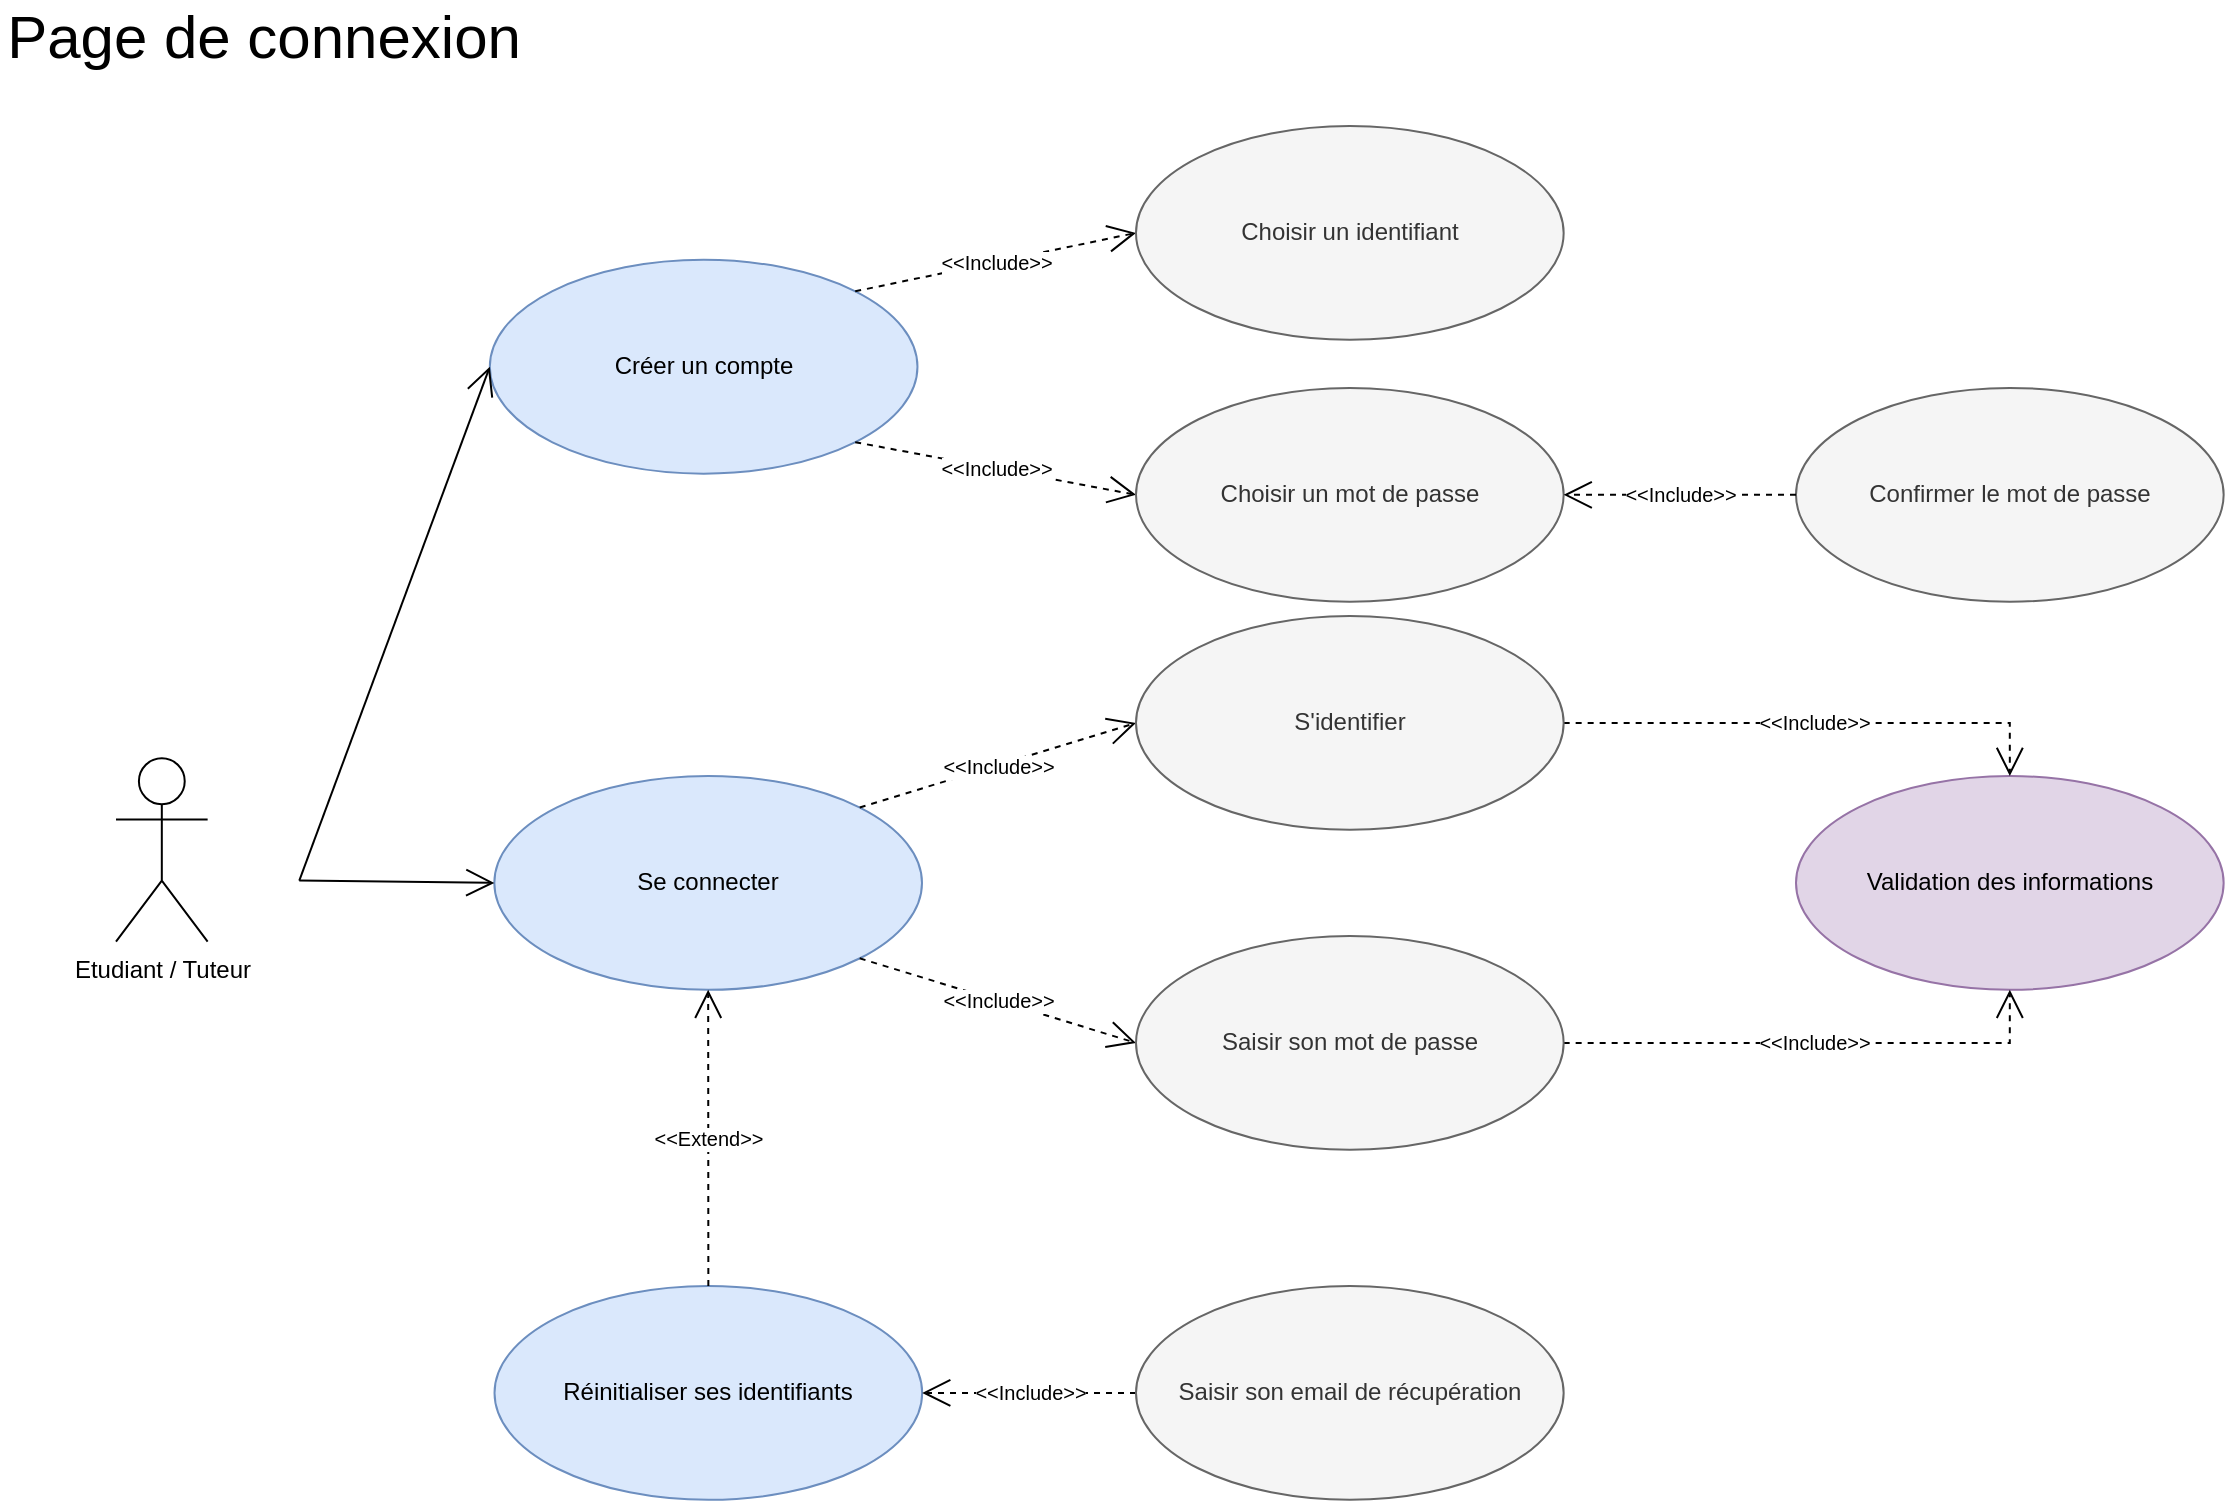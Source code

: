 <mxfile version="19.0.3" type="device" pages="5"><diagram name="1-Page de connexion v2" id="-CbYfgBc4_P_LfWEqB1G"><mxGraphModel dx="712" dy="741" grid="1" gridSize="10" guides="1" tooltips="1" connect="1" arrows="1" fold="1" page="1" pageScale="1" pageWidth="1169" pageHeight="827" math="0" shadow="0"><root><mxCell id="fc23VJk1v4SAWEPBb1pV-0"/><mxCell id="fc23VJk1v4SAWEPBb1pV-1" parent="fc23VJk1v4SAWEPBb1pV-0"/><mxCell id="fc23VJk1v4SAWEPBb1pV-2" value="&lt;font style=&quot;font-size: 30px;&quot;&gt;Page de connexion&lt;/font&gt;" style="text;html=1;strokeColor=none;fillColor=none;align=center;verticalAlign=middle;whiteSpace=wrap;rounded=0;" parent="fc23VJk1v4SAWEPBb1pV-1" vertex="1"><mxGeometry y="10" width="264" height="30" as="geometry"/></mxCell><mxCell id="fc23VJk1v4SAWEPBb1pV-3" value="Etudiant / Tuteur" style="shape=umlActor;verticalLabelPosition=bottom;verticalAlign=top;html=1;container=0;" parent="fc23VJk1v4SAWEPBb1pV-1" vertex="1"><mxGeometry x="58" y="386.17" width="45.82" height="91.64" as="geometry"/></mxCell><mxCell id="fc23VJk1v4SAWEPBb1pV-4" value="Se connecter" style="ellipse;whiteSpace=wrap;html=1;container=0;fillColor=#dae8fc;strokeColor=#6c8ebf;" parent="fc23VJk1v4SAWEPBb1pV-1" vertex="1"><mxGeometry x="247.173" y="394.997" width="213.827" height="106.913" as="geometry"/></mxCell><mxCell id="fc23VJk1v4SAWEPBb1pV-5" value="Créer un compte" style="ellipse;whiteSpace=wrap;html=1;container=0;fillColor=#dae8fc;strokeColor=#6c8ebf;" parent="fc23VJk1v4SAWEPBb1pV-1" vertex="1"><mxGeometry x="244.913" y="136.91" width="213.827" height="106.913" as="geometry"/></mxCell><mxCell id="fc23VJk1v4SAWEPBb1pV-6" value="" style="endArrow=open;endFill=1;endSize=12;html=1;rounded=0;entryX=0;entryY=0.5;entryDx=0;entryDy=0;" parent="fc23VJk1v4SAWEPBb1pV-1" target="fc23VJk1v4SAWEPBb1pV-4" edge="1"><mxGeometry width="160" relative="1" as="geometry"><mxPoint x="149.64" y="447.264" as="sourcePoint"/><mxPoint x="485.653" y="340.35" as="targetPoint"/></mxGeometry></mxCell><mxCell id="fc23VJk1v4SAWEPBb1pV-7" value="" style="endArrow=open;endFill=1;endSize=12;html=1;rounded=0;entryX=0;entryY=0.5;entryDx=0;entryDy=0;" parent="fc23VJk1v4SAWEPBb1pV-1" target="fc23VJk1v4SAWEPBb1pV-5" edge="1"><mxGeometry width="160" relative="1" as="geometry"><mxPoint x="149.64" y="447.264" as="sourcePoint"/><mxPoint x="302.373" y="172.344" as="targetPoint"/></mxGeometry></mxCell><mxCell id="fc23VJk1v4SAWEPBb1pV-8" value="Réinitialiser ses identifiants" style="ellipse;whiteSpace=wrap;html=1;container=0;fillColor=#dae8fc;strokeColor=#6c8ebf;" parent="fc23VJk1v4SAWEPBb1pV-1" vertex="1"><mxGeometry x="247.263" y="649.997" width="213.827" height="106.913" as="geometry"/></mxCell><mxCell id="C2Mz17M3QZlIZWcfgKms-3" value="&lt;font color=&quot;#000000&quot;&gt;&amp;lt;&amp;lt;Include&amp;gt;&amp;gt;&lt;/font&gt;" style="endArrow=open;endSize=12;dashed=1;html=1;rounded=0;labelBackgroundColor=default;fontSize=10;fontColor=#FFFFFF;entryX=0;entryY=0.5;entryDx=0;entryDy=0;exitX=1;exitY=0;exitDx=0;exitDy=0;" parent="fc23VJk1v4SAWEPBb1pV-1" source="fc23VJk1v4SAWEPBb1pV-4" target="C2Mz17M3QZlIZWcfgKms-0" edge="1"><mxGeometry width="160" relative="1" as="geometry"><mxPoint x="388" y="500" as="sourcePoint"/><mxPoint x="548" y="500" as="targetPoint"/></mxGeometry></mxCell><mxCell id="C2Mz17M3QZlIZWcfgKms-4" value="&lt;span style=&quot;color: rgb(0, 0, 0);&quot;&gt;&amp;lt;&amp;lt;Include&amp;gt;&amp;gt;&lt;/span&gt;" style="endArrow=open;endSize=12;dashed=1;html=1;rounded=0;labelBackgroundColor=default;fontSize=10;fontColor=#FFFFFF;entryX=0;entryY=0.5;entryDx=0;entryDy=0;exitX=1;exitY=1;exitDx=0;exitDy=0;" parent="fc23VJk1v4SAWEPBb1pV-1" source="fc23VJk1v4SAWEPBb1pV-4" target="C2Mz17M3QZlIZWcfgKms-1" edge="1"><mxGeometry width="160" relative="1" as="geometry"><mxPoint x="388" y="540" as="sourcePoint"/><mxPoint x="548" y="500" as="targetPoint"/></mxGeometry></mxCell><mxCell id="C2Mz17M3QZlIZWcfgKms-5" value="Validation des informations" style="ellipse;whiteSpace=wrap;html=1;container=0;fillColor=#e1d5e7;strokeColor=#9673a6;" parent="fc23VJk1v4SAWEPBb1pV-1" vertex="1"><mxGeometry x="898.003" y="394.997" width="213.827" height="106.913" as="geometry"/></mxCell><mxCell id="C2Mz17M3QZlIZWcfgKms-6" value="&amp;lt;&amp;lt;Include&amp;gt;&amp;gt;" style="endArrow=open;endSize=12;dashed=1;html=1;rounded=0;labelBackgroundColor=default;fontSize=10;fontColor=#000000;entryX=0.5;entryY=0;entryDx=0;entryDy=0;exitX=1;exitY=0.5;exitDx=0;exitDy=0;edgeStyle=orthogonalEdgeStyle;" parent="fc23VJk1v4SAWEPBb1pV-1" source="C2Mz17M3QZlIZWcfgKms-0" target="C2Mz17M3QZlIZWcfgKms-5" edge="1"><mxGeometry width="160" relative="1" as="geometry"><mxPoint x="228" y="450" as="sourcePoint"/><mxPoint x="388" y="450" as="targetPoint"/></mxGeometry></mxCell><mxCell id="C2Mz17M3QZlIZWcfgKms-7" value="&amp;lt;&amp;lt;Include&amp;gt;&amp;gt;" style="endArrow=open;endSize=12;dashed=1;html=1;rounded=0;labelBackgroundColor=default;fontSize=10;fontColor=#000000;entryX=0.5;entryY=1;entryDx=0;entryDy=0;exitX=1;exitY=0.5;exitDx=0;exitDy=0;edgeStyle=orthogonalEdgeStyle;" parent="fc23VJk1v4SAWEPBb1pV-1" source="C2Mz17M3QZlIZWcfgKms-1" target="C2Mz17M3QZlIZWcfgKms-5" edge="1"><mxGeometry width="160" relative="1" as="geometry"><mxPoint x="791.83" y="385.453" as="sourcePoint"/><mxPoint x="944.917" y="404.997" as="targetPoint"/></mxGeometry></mxCell><mxCell id="C2Mz17M3QZlIZWcfgKms-12" value="" style="group" parent="fc23VJk1v4SAWEPBb1pV-1" vertex="1" connectable="0"><mxGeometry x="568.003" y="314.997" width="213.827" height="266.913" as="geometry"/></mxCell><mxCell id="C2Mz17M3QZlIZWcfgKms-0" value="S'identifier" style="ellipse;whiteSpace=wrap;html=1;container=0;fillColor=#f5f5f5;fontColor=#333333;strokeColor=#666666;" parent="C2Mz17M3QZlIZWcfgKms-12" vertex="1"><mxGeometry width="213.827" height="106.913" as="geometry"/></mxCell><mxCell id="C2Mz17M3QZlIZWcfgKms-1" value="Saisir son mot de passe" style="ellipse;whiteSpace=wrap;html=1;container=0;fillColor=#f5f5f5;fontColor=#333333;strokeColor=#666666;" parent="C2Mz17M3QZlIZWcfgKms-12" vertex="1"><mxGeometry y="160" width="213.827" height="106.913" as="geometry"/></mxCell><mxCell id="C2Mz17M3QZlIZWcfgKms-14" value="&lt;font color=&quot;#000000&quot;&gt;&amp;lt;&amp;lt;Include&amp;gt;&amp;gt;&lt;/font&gt;" style="endArrow=open;endSize=12;dashed=1;html=1;rounded=0;labelBackgroundColor=default;fontSize=10;fontColor=#FFFFFF;entryX=0;entryY=0.5;entryDx=0;entryDy=0;exitX=1;exitY=0;exitDx=0;exitDy=0;" parent="fc23VJk1v4SAWEPBb1pV-1" source="fc23VJk1v4SAWEPBb1pV-5" target="C2Mz17M3QZlIZWcfgKms-9" edge="1"><mxGeometry width="160" relative="1" as="geometry"><mxPoint x="439.686" y="179.114" as="sourcePoint"/><mxPoint x="578.003" y="136.913" as="targetPoint"/></mxGeometry></mxCell><mxCell id="C2Mz17M3QZlIZWcfgKms-15" value="&lt;font color=&quot;#000000&quot;&gt;&amp;lt;&amp;lt;Include&amp;gt;&amp;gt;&lt;/font&gt;" style="endArrow=open;endSize=12;dashed=1;html=1;rounded=0;labelBackgroundColor=default;fontSize=10;fontColor=#FFFFFF;entryX=0;entryY=0.5;entryDx=0;entryDy=0;exitX=1;exitY=1;exitDx=0;exitDy=0;" parent="fc23VJk1v4SAWEPBb1pV-1" source="fc23VJk1v4SAWEPBb1pV-5" target="C2Mz17M3QZlIZWcfgKms-10" edge="1"><mxGeometry width="160" relative="1" as="geometry"><mxPoint x="437.426" y="162.567" as="sourcePoint"/><mxPoint x="588.003" y="123.453" as="targetPoint"/></mxGeometry></mxCell><mxCell id="C2Mz17M3QZlIZWcfgKms-9" value="Choisir un identifiant" style="ellipse;whiteSpace=wrap;html=1;container=0;fillColor=#f5f5f5;fontColor=#333333;strokeColor=#666666;" parent="fc23VJk1v4SAWEPBb1pV-1" vertex="1"><mxGeometry x="568.003" y="69.997" width="213.827" height="106.913" as="geometry"/></mxCell><mxCell id="C2Mz17M3QZlIZWcfgKms-10" value="Choisir un mot de passe" style="ellipse;whiteSpace=wrap;html=1;container=0;fillColor=#f5f5f5;fontColor=#333333;strokeColor=#666666;" parent="fc23VJk1v4SAWEPBb1pV-1" vertex="1"><mxGeometry x="568.003" y="200.957" width="213.827" height="106.913" as="geometry"/></mxCell><mxCell id="C2Mz17M3QZlIZWcfgKms-17" value="Confirmer le mot de passe" style="ellipse;whiteSpace=wrap;html=1;container=0;fillColor=#f5f5f5;fontColor=#333333;strokeColor=#666666;" parent="fc23VJk1v4SAWEPBb1pV-1" vertex="1"><mxGeometry x="898.003" y="200.957" width="213.827" height="106.913" as="geometry"/></mxCell><mxCell id="C2Mz17M3QZlIZWcfgKms-18" value="&lt;font color=&quot;#000000&quot;&gt;&amp;lt;&amp;lt;Include&amp;gt;&amp;gt;&lt;/font&gt;" style="endArrow=open;endSize=12;dashed=1;html=1;rounded=0;labelBackgroundColor=default;fontSize=10;fontColor=#FFFFFF;entryX=1;entryY=0.5;entryDx=0;entryDy=0;exitX=0;exitY=0.5;exitDx=0;exitDy=0;" parent="fc23VJk1v4SAWEPBb1pV-1" source="C2Mz17M3QZlIZWcfgKms-17" target="C2Mz17M3QZlIZWcfgKms-10" edge="1"><mxGeometry width="160" relative="1" as="geometry"><mxPoint x="439.686" y="420.654" as="sourcePoint"/><mxPoint x="578.003" y="378.453" as="targetPoint"/></mxGeometry></mxCell><mxCell id="C2Mz17M3QZlIZWcfgKms-22" value="&lt;span style=&quot;color: rgb(0, 0, 0);&quot;&gt;&amp;lt;&amp;lt;Include&amp;gt;&amp;gt;&lt;/span&gt;" style="endArrow=open;endSize=12;dashed=1;html=1;rounded=0;labelBackgroundColor=default;fontSize=10;fontColor=#FFFFFF;exitX=0;exitY=0.5;exitDx=0;exitDy=0;entryX=1;entryY=0.5;entryDx=0;entryDy=0;" parent="fc23VJk1v4SAWEPBb1pV-1" source="fc23VJk1v4SAWEPBb1pV-11" target="fc23VJk1v4SAWEPBb1pV-8" edge="1"><mxGeometry width="160" relative="1" as="geometry"><mxPoint x="440.236" y="495.976" as="sourcePoint"/><mxPoint x="458" y="610" as="targetPoint"/></mxGeometry></mxCell><mxCell id="fc23VJk1v4SAWEPBb1pV-11" value="Saisir son email de récupération" style="ellipse;whiteSpace=wrap;html=1;container=0;fillColor=#f5f5f5;fontColor=#333333;strokeColor=#666666;" parent="fc23VJk1v4SAWEPBb1pV-1" vertex="1"><mxGeometry x="568.003" y="649.997" width="213.827" height="106.913" as="geometry"/></mxCell><mxCell id="kf6orbxt-inKYZ_VZaXY-0" value="&lt;span style=&quot;color: rgb(0, 0, 0);&quot;&gt;&amp;lt;&amp;lt;Extend&amp;gt;&amp;gt;&lt;/span&gt;" style="endArrow=open;endSize=12;dashed=1;html=1;rounded=0;labelBackgroundColor=default;fontSize=10;fontColor=#FFFFFF;entryX=0.5;entryY=1;entryDx=0;entryDy=0;exitX=0.5;exitY=0;exitDx=0;exitDy=0;" parent="fc23VJk1v4SAWEPBb1pV-1" source="fc23VJk1v4SAWEPBb1pV-8" target="fc23VJk1v4SAWEPBb1pV-4" edge="1"><mxGeometry width="160" relative="1" as="geometry"><mxPoint x="578.003" y="538.453" as="sourcePoint"/><mxPoint x="440.236" y="495.976" as="targetPoint"/></mxGeometry></mxCell></root></mxGraphModel></diagram><diagram name="2-Tableau de bord" id="43k2Q5723jdHaD_xfiML"><mxGraphModel dx="712" dy="741" grid="1" gridSize="10" guides="1" tooltips="1" connect="1" arrows="1" fold="1" page="1" pageScale="1" pageWidth="1169" pageHeight="827" math="0" shadow="0"><root><mxCell id="WEdqNhctK55WPo48r_3t-0"/><mxCell id="WEdqNhctK55WPo48r_3t-1" parent="WEdqNhctK55WPo48r_3t-0"/><mxCell id="WEdqNhctK55WPo48r_3t-2" value="&lt;font style=&quot;font-size: 30px;&quot;&gt;Tableau de bord&lt;/font&gt;" style="text;html=1;strokeColor=none;fillColor=none;align=center;verticalAlign=middle;whiteSpace=wrap;rounded=0;" parent="WEdqNhctK55WPo48r_3t-1" vertex="1"><mxGeometry y="10" width="220" height="30" as="geometry"/></mxCell><mxCell id="WEdqNhctK55WPo48r_3t-3" value="Etudiant / Tuteur" style="shape=umlActor;verticalLabelPosition=bottom;verticalAlign=top;html=1;container=0;" parent="WEdqNhctK55WPo48r_3t-1" vertex="1"><mxGeometry x="50" y="356.17" width="45.82" height="91.64" as="geometry"/></mxCell><mxCell id="WEdqNhctK55WPo48r_3t-4" value="Visualiser les prochains&lt;br&gt;événements du calendrier" style="ellipse;whiteSpace=wrap;html=1;container=0;fillColor=#dae8fc;strokeColor=#6c8ebf;" parent="WEdqNhctK55WPo48r_3t-1" vertex="1"><mxGeometry x="239.173" y="289.997" width="213.827" height="106.913" as="geometry"/></mxCell><mxCell id="WEdqNhctK55WPo48r_3t-5" value="Etre notifié.e du nombre de messages non lus" style="ellipse;whiteSpace=wrap;html=1;container=0;fillColor=#dae8fc;strokeColor=#6c8ebf;" parent="WEdqNhctK55WPo48r_3t-1" vertex="1"><mxGeometry x="239.173" y="130" width="213.827" height="106.913" as="geometry"/></mxCell><mxCell id="WEdqNhctK55WPo48r_3t-6" value="" style="endArrow=open;endFill=1;endSize=12;html=1;rounded=0;entryX=0;entryY=0.5;entryDx=0;entryDy=0;" parent="WEdqNhctK55WPo48r_3t-1" target="WEdqNhctK55WPo48r_3t-4" edge="1"><mxGeometry width="160" relative="1" as="geometry"><mxPoint x="140" y="420" as="sourcePoint"/><mxPoint x="477.653" y="310.35" as="targetPoint"/><Array as="points"><mxPoint x="190" y="343"/></Array></mxGeometry></mxCell><mxCell id="WEdqNhctK55WPo48r_3t-7" value="" style="endArrow=open;endFill=1;endSize=12;html=1;rounded=0;entryX=0;entryY=0.5;entryDx=0;entryDy=0;" parent="WEdqNhctK55WPo48r_3t-1" target="WEdqNhctK55WPo48r_3t-5" edge="1"><mxGeometry width="160" relative="1" as="geometry"><mxPoint x="140" y="420" as="sourcePoint"/><mxPoint x="294.373" y="142.344" as="targetPoint"/><Array as="points"><mxPoint x="160" y="240"/></Array></mxGeometry></mxCell><mxCell id="WEdqNhctK55WPo48r_3t-8" value="&lt;span style=&quot;&quot;&gt;Visualiser un récapitulatif des tâches&amp;nbsp;&lt;/span&gt;" style="ellipse;whiteSpace=wrap;html=1;container=0;fillColor=#dae8fc;strokeColor=#6c8ebf;" parent="WEdqNhctK55WPo48r_3t-1" vertex="1"><mxGeometry x="239.173" y="440.177" width="213.827" height="106.913" as="geometry"/></mxCell><mxCell id="WEdqNhctK55WPo48r_3t-9" value="" style="endArrow=open;endFill=1;endSize=12;html=1;rounded=0;entryX=0;entryY=0.5;entryDx=0;entryDy=0;" parent="WEdqNhctK55WPo48r_3t-1" target="WEdqNhctK55WPo48r_3t-8" edge="1"><mxGeometry width="160" relative="1" as="geometry"><mxPoint x="140" y="420" as="sourcePoint"/><mxPoint x="248.553" y="432.537" as="targetPoint"/><Array as="points"><mxPoint x="180" y="494"/></Array></mxGeometry></mxCell><mxCell id="WEdqNhctK55WPo48r_3t-11" value="Accéder&amp;nbsp;à la page&lt;br&gt;de chat" style="ellipse;whiteSpace=wrap;html=1;container=0;fillColor=#f5f5f5;fontColor=#333333;strokeColor=#666666;" parent="WEdqNhctK55WPo48r_3t-1" vertex="1"><mxGeometry x="559.913" y="129.997" width="213.827" height="106.913" as="geometry"/></mxCell><mxCell id="i5yMtq7OtDWAcVK_EreA-0" value="Se déconnecter" style="ellipse;whiteSpace=wrap;html=1;container=0;fillColor=#dae8fc;strokeColor=#6c8ebf;" parent="WEdqNhctK55WPo48r_3t-1" vertex="1"><mxGeometry x="239.173" y="589.997" width="213.827" height="106.913" as="geometry"/></mxCell><mxCell id="i5yMtq7OtDWAcVK_EreA-1" value="" style="endArrow=open;endFill=1;endSize=12;html=1;rounded=0;entryX=0;entryY=0.5;entryDx=0;entryDy=0;" parent="WEdqNhctK55WPo48r_3t-1" target="i5yMtq7OtDWAcVK_EreA-0" edge="1"><mxGeometry width="160" relative="1" as="geometry"><mxPoint x="140" y="420" as="sourcePoint"/><mxPoint x="487.653" y="610.35" as="targetPoint"/><Array as="points"><mxPoint x="160" y="600"/></Array></mxGeometry></mxCell><mxCell id="i5yMtq7OtDWAcVK_EreA-3" value="Accéder&amp;nbsp;à la page&lt;br&gt;du calendrier&lt;span&gt;&lt;br&gt;&lt;/span&gt;" style="ellipse;whiteSpace=wrap;html=1;container=0;fillColor=#f5f5f5;fontColor=#333333;strokeColor=#666666;" parent="WEdqNhctK55WPo48r_3t-1" vertex="1"><mxGeometry x="559.913" y="289.997" width="213.827" height="106.913" as="geometry"/></mxCell><mxCell id="i5yMtq7OtDWAcVK_EreA-5" value="Accéder&amp;nbsp;à la page&lt;br&gt;de gestion des tâches" style="ellipse;whiteSpace=wrap;html=1;container=0;fillColor=#f5f5f5;fontColor=#333333;strokeColor=#666666;" parent="WEdqNhctK55WPo48r_3t-1" vertex="1"><mxGeometry x="559.913" y="440.177" width="213.827" height="106.913" as="geometry"/></mxCell><mxCell id="i5yMtq7OtDWAcVK_EreA-6" value="" style="endArrow=open;endSize=12;dashed=1;html=1;rounded=0;entryX=0;entryY=0.5;entryDx=0;entryDy=0;exitX=1;exitY=0.5;exitDx=0;exitDy=0;" parent="WEdqNhctK55WPo48r_3t-1" source="i5yMtq7OtDWAcVK_EreA-0" target="i5yMtq7OtDWAcVK_EreA-7" edge="1"><mxGeometry width="160" relative="1" as="geometry"><mxPoint x="510" y="600" as="sourcePoint"/><mxPoint x="569.913" y="1060.543" as="targetPoint"/></mxGeometry></mxCell><mxCell id="i5yMtq7OtDWAcVK_EreA-7" value="&lt;span&gt;Accéder&lt;/span&gt;&amp;nbsp;à la page&lt;br&gt;de connexion" style="ellipse;whiteSpace=wrap;html=1;container=0;fillColor=#f5f5f5;fontColor=#333333;strokeColor=#666666;" parent="WEdqNhctK55WPo48r_3t-1" vertex="1"><mxGeometry x="559.913" y="589.997" width="213.827" height="106.913" as="geometry"/></mxCell><mxCell id="bouJ2Vh0Dj8BWQHXllEd-0" value="&lt;font color=&quot;#000000&quot;&gt;&amp;lt;&amp;lt;Extend&amp;gt;&amp;gt;&lt;/font&gt;" style="endArrow=open;endSize=12;dashed=1;html=1;rounded=0;labelBackgroundColor=default;fontSize=10;fontColor=#FFFFFF;entryX=0;entryY=0.5;entryDx=0;entryDy=0;exitX=1;exitY=0.5;exitDx=0;exitDy=0;" parent="WEdqNhctK55WPo48r_3t-1" source="WEdqNhctK55WPo48r_3t-5" target="WEdqNhctK55WPo48r_3t-11" edge="1"><mxGeometry width="160" relative="1" as="geometry"><mxPoint x="440.0" y="80.003" as="sourcePoint"/><mxPoint x="547.003" y="80.004" as="targetPoint"/></mxGeometry></mxCell><mxCell id="bouJ2Vh0Dj8BWQHXllEd-1" value="&lt;font color=&quot;#000000&quot;&gt;&amp;lt;&amp;lt;Extend&amp;gt;&amp;gt;&lt;/font&gt;" style="endArrow=open;endSize=12;dashed=1;html=1;rounded=0;labelBackgroundColor=default;fontSize=10;fontColor=#FFFFFF;entryX=0;entryY=0.5;entryDx=0;entryDy=0;exitX=1;exitY=0.5;exitDx=0;exitDy=0;" parent="WEdqNhctK55WPo48r_3t-1" source="WEdqNhctK55WPo48r_3t-4" target="i5yMtq7OtDWAcVK_EreA-3" edge="1"><mxGeometry width="160" relative="1" as="geometry"><mxPoint x="453.0" y="270.007" as="sourcePoint"/><mxPoint x="559.913" y="270.003" as="targetPoint"/></mxGeometry></mxCell><mxCell id="bouJ2Vh0Dj8BWQHXllEd-2" value="&lt;font color=&quot;#000000&quot;&gt;&amp;lt;&amp;lt;Extend&amp;gt;&amp;gt;&lt;/font&gt;" style="endArrow=open;endSize=12;dashed=1;html=1;rounded=0;labelBackgroundColor=default;fontSize=10;fontColor=#FFFFFF;entryX=0;entryY=0.5;entryDx=0;entryDy=0;exitX=1;exitY=0.5;exitDx=0;exitDy=0;" parent="WEdqNhctK55WPo48r_3t-1" source="WEdqNhctK55WPo48r_3t-8" target="i5yMtq7OtDWAcVK_EreA-5" edge="1"><mxGeometry width="160" relative="1" as="geometry"><mxPoint x="473.0" y="203.457" as="sourcePoint"/><mxPoint x="579.913" y="203.453" as="targetPoint"/></mxGeometry></mxCell></root></mxGraphModel></diagram><diagram name="3-Chat v2" id="px5Jdgo1GCL2FQ-p2NHD"><mxGraphModel dx="712" dy="741" grid="1" gridSize="10" guides="1" tooltips="1" connect="1" arrows="1" fold="1" page="1" pageScale="1" pageWidth="1169" pageHeight="827" math="0" shadow="0"><root><mxCell id="eoWVAz1AGj0hAaMMmERG-0"/><mxCell id="eoWVAz1AGj0hAaMMmERG-1" parent="eoWVAz1AGj0hAaMMmERG-0"/><mxCell id="eoWVAz1AGj0hAaMMmERG-2" value="&lt;font style=&quot;font-size: 30px;&quot;&gt;Interface de chat&lt;/font&gt;" style="text;html=1;strokeColor=none;fillColor=none;align=center;verticalAlign=middle;whiteSpace=wrap;rounded=0;" parent="eoWVAz1AGj0hAaMMmERG-1" vertex="1"><mxGeometry y="10" width="230" height="30" as="geometry"/></mxCell><mxCell id="eoWVAz1AGj0hAaMMmERG-3" value="Etudiant / Tuteur" style="shape=umlActor;verticalLabelPosition=bottom;verticalAlign=top;html=1;container=0;" parent="eoWVAz1AGj0hAaMMmERG-1" vertex="1"><mxGeometry x="33" y="536.17" width="45.82" height="91.64" as="geometry"/></mxCell><mxCell id="eoWVAz1AGj0hAaMMmERG-4" value="Etre notifié.e de nouveaux messages" style="ellipse;whiteSpace=wrap;html=1;container=0;fillColor=#dae8fc;strokeColor=#6c8ebf;" parent="eoWVAz1AGj0hAaMMmERG-1" vertex="1"><mxGeometry x="256.833" y="706.997" width="213.827" height="106.913" as="geometry"/></mxCell><mxCell id="eoWVAz1AGj0hAaMMmERG-14" value="" style="endArrow=open;html=1;rounded=0;fontSize=10;curved=1;entryX=0;entryY=0.5;entryDx=0;entryDy=0;fontColor=#000000;endFill=1;endSize=12;" parent="eoWVAz1AGj0hAaMMmERG-1" target="eoWVAz1AGj0hAaMMmERG-20" edge="1"><mxGeometry width="50" height="50" relative="1" as="geometry"><mxPoint x="123" y="580" as="sourcePoint"/><mxPoint x="263" y="370" as="targetPoint"/></mxGeometry></mxCell><mxCell id="eoWVAz1AGj0hAaMMmERG-16" value="Affiche les nouveaux messages&lt;br&gt;dans le tableau de bord" style="ellipse;whiteSpace=wrap;html=1;container=0;fillColor=#dae8fc;strokeColor=#6c8ebf;" parent="eoWVAz1AGj0hAaMMmERG-1" vertex="1"><mxGeometry x="923.003" y="527" width="213.827" height="106.913" as="geometry"/></mxCell><mxCell id="eoWVAz1AGj0hAaMMmERG-20" value="Consulter une discussion" style="ellipse;whiteSpace=wrap;html=1;container=0;fillColor=#f5f5f5;fontColor=#333333;strokeColor=#666666;" parent="eoWVAz1AGj0hAaMMmERG-1" vertex="1"><mxGeometry x="256.833" y="527" width="213.827" height="106.913" as="geometry"/></mxCell><mxCell id="eoWVAz1AGj0hAaMMmERG-22" value="Envoyer un message" style="ellipse;whiteSpace=wrap;html=1;container=0;fillColor=#f5f5f5;fontColor=#333333;strokeColor=#666666;" parent="eoWVAz1AGj0hAaMMmERG-1" vertex="1"><mxGeometry x="613.003" y="527" width="213.827" height="106.913" as="geometry"/></mxCell><mxCell id="jQoQ6-jXnBivrmsxqfHI-0" value="&lt;font color=&quot;#000000&quot;&gt;&amp;lt;&amp;lt;Extend&amp;gt;&amp;gt;&lt;/font&gt;" style="endArrow=open;endSize=12;dashed=1;html=1;rounded=0;labelBackgroundColor=default;fontSize=10;fontColor=#FFFFFF;exitX=0.5;exitY=0;exitDx=0;exitDy=0;entryX=0.5;entryY=1;entryDx=0;entryDy=0;" parent="eoWVAz1AGj0hAaMMmERG-1" source="eoWVAz1AGj0hAaMMmERG-4" target="eoWVAz1AGj0hAaMMmERG-20" edge="1"><mxGeometry width="160" relative="1" as="geometry"><mxPoint x="413" y="690" as="sourcePoint"/><mxPoint x="413" y="660" as="targetPoint"/></mxGeometry></mxCell><mxCell id="jQoQ6-jXnBivrmsxqfHI-2" value="&lt;font color=&quot;#000000&quot;&gt;&amp;lt;&amp;lt;Include&amp;gt;&amp;gt;&lt;/font&gt;" style="endArrow=open;endSize=12;dashed=1;html=1;rounded=0;labelBackgroundColor=default;fontSize=10;fontColor=#FFFFFF;entryX=0.5;entryY=1;entryDx=0;entryDy=0;exitX=1;exitY=0.5;exitDx=0;exitDy=0;edgeStyle=orthogonalEdgeStyle;" parent="eoWVAz1AGj0hAaMMmERG-1" source="eoWVAz1AGj0hAaMMmERG-4" target="eoWVAz1AGj0hAaMMmERG-16" edge="1"><mxGeometry width="160" relative="1" as="geometry"><mxPoint x="422.976" y="397.889" as="sourcePoint"/><mxPoint x="563.003" y="424.413" as="targetPoint"/></mxGeometry></mxCell><mxCell id="jQoQ6-jXnBivrmsxqfHI-6" value="&lt;font color=&quot;#000000&quot;&gt;&amp;lt;&amp;lt;Extend&amp;gt;&amp;gt;&lt;/font&gt;" style="endArrow=open;endSize=12;dashed=1;html=1;rounded=0;labelBackgroundColor=default;fontSize=10;fontColor=#FFFFFF;entryX=0;entryY=0.5;entryDx=0;entryDy=0;exitX=1;exitY=0.5;exitDx=0;exitDy=0;" parent="eoWVAz1AGj0hAaMMmERG-1" source="eoWVAz1AGj0hAaMMmERG-20" target="eoWVAz1AGj0hAaMMmERG-22" edge="1"><mxGeometry width="160" relative="1" as="geometry"><mxPoint x="403.747" y="493.913" as="sourcePoint"/><mxPoint x="403.747" y="567" as="targetPoint"/></mxGeometry></mxCell><mxCell id="jQoQ6-jXnBivrmsxqfHI-7" value="&lt;font color=&quot;#000000&quot;&gt;&amp;lt;&amp;lt;Include&amp;gt;&amp;gt;&lt;/font&gt;" style="endArrow=open;endSize=12;dashed=1;html=1;rounded=0;labelBackgroundColor=default;fontSize=10;fontColor=#FFFFFF;entryX=0;entryY=0.5;entryDx=0;entryDy=0;exitX=1;exitY=0.5;exitDx=0;exitDy=0;" parent="eoWVAz1AGj0hAaMMmERG-1" source="eoWVAz1AGj0hAaMMmERG-22" target="eoWVAz1AGj0hAaMMmERG-16" edge="1"><mxGeometry width="160" relative="1" as="geometry"><mxPoint x="413.747" y="503.913" as="sourcePoint"/><mxPoint x="413.747" y="577" as="targetPoint"/></mxGeometry></mxCell><mxCell id="9rUvIlQx8MLOnsn15_H2-0" value="Tuteur" style="shape=umlActor;verticalLabelPosition=bottom;verticalAlign=top;html=1;container=0;" parent="eoWVAz1AGj0hAaMMmERG-1" vertex="1"><mxGeometry x="33" y="300.0" width="45.82" height="91.64" as="geometry"/></mxCell><mxCell id="9rUvIlQx8MLOnsn15_H2-2" value="" style="endArrow=open;html=1;rounded=0;fontSize=10;curved=1;entryX=0;entryY=0;entryDx=0;entryDy=0;fontColor=#000000;endFill=1;endSize=12;" parent="eoWVAz1AGj0hAaMMmERG-1" target="eoWVAz1AGj0hAaMMmERG-20" edge="1"><mxGeometry width="50" height="50" relative="1" as="geometry"><mxPoint x="103" y="340" as="sourcePoint"/><mxPoint x="266.833" y="410.087" as="targetPoint"/></mxGeometry></mxCell><mxCell id="O0xdV74hGqWbSpyKE8LO-0" value="" style="group" parent="eoWVAz1AGj0hAaMMmERG-1" vertex="1" connectable="0"><mxGeometry x="128.833" y="60" width="469.827" height="233.913" as="geometry"/></mxCell><mxCell id="eoWVAz1AGj0hAaMMmERG-5" value="Consulter la liste des contacts" style="ellipse;whiteSpace=wrap;html=1;container=0;fillColor=#f5f5f5;strokeColor=#666666;fontColor=#333333;" parent="O0xdV74hGqWbSpyKE8LO-0" vertex="1"><mxGeometry x="126.0" y="127" width="213.827" height="106.913" as="geometry"/></mxCell><mxCell id="eoWVAz1AGj0hAaMMmERG-10" value="Ajouter des contacts" style="ellipse;whiteSpace=wrap;html=1;container=0;fillColor=#f5f5f5;fontColor=#333333;strokeColor=#666666;" parent="O0xdV74hGqWbSpyKE8LO-0" vertex="1"><mxGeometry width="213.827" height="106.913" as="geometry"/></mxCell><mxCell id="eoWVAz1AGj0hAaMMmERG-18" value="Supprimer des contacts" style="ellipse;whiteSpace=wrap;html=1;container=0;fillColor=#f5f5f5;fontColor=#333333;strokeColor=#666666;" parent="O0xdV74hGqWbSpyKE8LO-0" vertex="1"><mxGeometry x="256" width="213.827" height="106.913" as="geometry"/></mxCell><mxCell id="jQoQ6-jXnBivrmsxqfHI-3" value="&lt;font color=&quot;#000000&quot;&gt;&amp;lt;&amp;lt;Extend&amp;gt;&amp;gt;&lt;/font&gt;" style="endArrow=open;endSize=12;dashed=1;html=1;rounded=0;labelBackgroundColor=default;fontSize=10;fontColor=#FFFFFF;entryX=0;entryY=0;entryDx=0;entryDy=0;exitX=0.5;exitY=1;exitDx=0;exitDy=0;" parent="O0xdV74hGqWbSpyKE8LO-0" source="eoWVAz1AGj0hAaMMmERG-10" target="eoWVAz1AGj0hAaMMmERG-5" edge="1"><mxGeometry width="160" relative="1" as="geometry"><mxPoint x="-24.007" y="90.003" as="sourcePoint"/><mxPoint x="-24.007" y="163.09" as="targetPoint"/></mxGeometry></mxCell><mxCell id="jQoQ6-jXnBivrmsxqfHI-4" value="&lt;font color=&quot;#000000&quot;&gt;&amp;lt;&amp;lt;Extend&amp;gt;&amp;gt;&lt;/font&gt;" style="endArrow=open;endSize=12;dashed=1;html=1;rounded=0;labelBackgroundColor=default;fontSize=10;fontColor=#FFFFFF;entryX=1;entryY=0;entryDx=0;entryDy=0;exitX=0.5;exitY=1;exitDx=0;exitDy=0;" parent="O0xdV74hGqWbSpyKE8LO-0" source="eoWVAz1AGj0hAaMMmERG-18" target="eoWVAz1AGj0hAaMMmERG-5" edge="1"><mxGeometry width="160" relative="1" as="geometry"><mxPoint x="-283.257" y="253.913" as="sourcePoint"/><mxPoint x="-283.257" y="327" as="targetPoint"/></mxGeometry></mxCell><mxCell id="O0xdV74hGqWbSpyKE8LO-1" value="" style="endArrow=open;endFill=1;endSize=12;html=1;rounded=0;labelBackgroundColor=default;fontSize=10;fontColor=#000000;entryX=0;entryY=1;entryDx=0;entryDy=0;" parent="eoWVAz1AGj0hAaMMmERG-1" target="eoWVAz1AGj0hAaMMmERG-5" edge="1"><mxGeometry width="50" height="50" relative="1" as="geometry"><mxPoint x="123" y="580" as="sourcePoint"/><mxPoint x="268.148" y="612.657" as="targetPoint"/></mxGeometry></mxCell><mxCell id="O0xdV74hGqWbSpyKE8LO-2" value="" style="endArrow=open;endFill=1;endSize=12;html=1;rounded=0;labelBackgroundColor=default;fontSize=10;fontColor=#000000;entryX=0;entryY=0.5;entryDx=0;entryDy=0;" parent="eoWVAz1AGj0hAaMMmERG-1" target="eoWVAz1AGj0hAaMMmERG-5" edge="1"><mxGeometry width="50" height="50" relative="1" as="geometry"><mxPoint x="103" y="340" as="sourcePoint"/><mxPoint x="226.148" y="269.996" as="targetPoint"/></mxGeometry></mxCell></root></mxGraphModel></diagram><diagram name="4-Calendrier v2" id="VZNAmMvR7-JrhKnXBokP"><mxGraphModel dx="712" dy="741" grid="1" gridSize="10" guides="1" tooltips="1" connect="1" arrows="1" fold="1" page="1" pageScale="1" pageWidth="1169" pageHeight="827" math="0" shadow="0"><root><mxCell id="AA8jnCEC2qJ0PjLYpTBq-0"/><mxCell id="AA8jnCEC2qJ0PjLYpTBq-1" parent="AA8jnCEC2qJ0PjLYpTBq-0"/><mxCell id="AA8jnCEC2qJ0PjLYpTBq-2" value="&lt;font style=&quot;font-size: 30px;&quot;&gt;Calendrier&lt;/font&gt;" style="text;html=1;strokeColor=none;fillColor=none;align=center;verticalAlign=middle;whiteSpace=wrap;rounded=0;" parent="AA8jnCEC2qJ0PjLYpTBq-1" vertex="1"><mxGeometry y="10" width="140" height="30" as="geometry"/></mxCell><mxCell id="AA8jnCEC2qJ0PjLYpTBq-4" value="Consulter le calendrier" style="ellipse;whiteSpace=wrap;html=1;container=0;fillColor=#f5f5f5;strokeColor=#666666;fontColor=#333333;" parent="AA8jnCEC2qJ0PjLYpTBq-1" vertex="1"><mxGeometry x="573.913" y="224.997" width="213.827" height="106.913" as="geometry"/></mxCell><mxCell id="AA8jnCEC2qJ0PjLYpTBq-5" value="Consulter un&amp;nbsp;événement" style="ellipse;whiteSpace=wrap;html=1;container=0;fillColor=#f5f5f5;strokeColor=#666666;fontColor=#333333;" parent="AA8jnCEC2qJ0PjLYpTBq-1" vertex="1"><mxGeometry x="573.913" y="432" width="213.827" height="106.913" as="geometry"/></mxCell><mxCell id="AA8jnCEC2qJ0PjLYpTBq-10" value="Modifier l'événement&amp;nbsp;" style="ellipse;whiteSpace=wrap;html=1;container=0;fillColor=#f5f5f5;fontColor=#333333;strokeColor=#666666;" parent="AA8jnCEC2qJ0PjLYpTBq-1" vertex="1"><mxGeometry x="913.913" y="362" width="213.827" height="106.913" as="geometry"/></mxCell><mxCell id="AA8jnCEC2qJ0PjLYpTBq-12" value="Supprimer l'événement" style="ellipse;whiteSpace=wrap;html=1;container=0;fillColor=#f5f5f5;fontColor=#333333;strokeColor=#666666;" parent="AA8jnCEC2qJ0PjLYpTBq-1" vertex="1"><mxGeometry x="913.913" y="500" width="213.827" height="106.913" as="geometry"/></mxCell><mxCell id="AA8jnCEC2qJ0PjLYpTBq-15" value="Créer un événement&amp;nbsp;" style="ellipse;whiteSpace=wrap;html=1;container=0;fillColor=#f5f5f5;fontColor=#333333;strokeColor=#666666;" parent="AA8jnCEC2qJ0PjLYpTBq-1" vertex="1"><mxGeometry x="913.913" y="224.997" width="213.827" height="106.913" as="geometry"/></mxCell><mxCell id="mxtQxiVyNg8_YS6SxKnl-0" value="&lt;font color=&quot;#000000&quot;&gt;&amp;lt;&amp;lt;Extend&amp;gt;&amp;gt;&lt;/font&gt;" style="endArrow=open;endSize=12;dashed=1;html=1;rounded=0;labelBackgroundColor=default;fontSize=10;fontColor=#FFFFFF;entryX=1;entryY=0.5;entryDx=0;entryDy=0;exitX=0;exitY=0.5;exitDx=0;exitDy=0;" parent="AA8jnCEC2qJ0PjLYpTBq-1" source="AA8jnCEC2qJ0PjLYpTBq-15" target="AA8jnCEC2qJ0PjLYpTBq-4" edge="1"><mxGeometry width="160" relative="1" as="geometry"><mxPoint x="883.91" y="342" as="sourcePoint"/><mxPoint x="813.91" y="292" as="targetPoint"/></mxGeometry></mxCell><mxCell id="mxtQxiVyNg8_YS6SxKnl-2" value="&lt;font color=&quot;#000000&quot;&gt;&amp;lt;&amp;lt;Extend&amp;gt;&amp;gt;&lt;/font&gt;" style="endArrow=open;endSize=12;dashed=1;html=1;rounded=0;labelBackgroundColor=default;fontSize=10;fontColor=#FFFFFF;entryX=1;entryY=1;entryDx=0;entryDy=0;exitX=0;exitY=0.5;exitDx=0;exitDy=0;strokeWidth=1;edgeStyle=orthogonalEdgeStyle;" parent="AA8jnCEC2qJ0PjLYpTBq-1" source="AA8jnCEC2qJ0PjLYpTBq-12" target="AA8jnCEC2qJ0PjLYpTBq-5" edge="1"><mxGeometry width="160" relative="1" as="geometry"><mxPoint x="617.91" y="567.797" as="sourcePoint"/><mxPoint x="756.228" y="537.596" as="targetPoint"/><Array as="points"><mxPoint x="850.91" y="554"/><mxPoint x="850.91" y="552"/><mxPoint x="756.91" y="552"/></Array></mxGeometry></mxCell><mxCell id="mxtQxiVyNg8_YS6SxKnl-3" value="&lt;font color=&quot;#000000&quot;&gt;&amp;lt;&amp;lt;Extend&amp;gt;&amp;gt;&lt;/font&gt;" style="endArrow=open;endSize=12;dashed=1;html=1;rounded=0;labelBackgroundColor=default;fontSize=10;fontColor=#FFFFFF;entryX=1;entryY=0;entryDx=0;entryDy=0;edgeStyle=orthogonalEdgeStyle;exitX=0;exitY=0.5;exitDx=0;exitDy=0;" parent="AA8jnCEC2qJ0PjLYpTBq-1" source="AA8jnCEC2qJ0PjLYpTBq-10" target="AA8jnCEC2qJ0PjLYpTBq-5" edge="1"><mxGeometry width="160" relative="1" as="geometry"><mxPoint x="476.91" y="416.457" as="sourcePoint"/><mxPoint x="615.228" y="447.657" as="targetPoint"/><Array as="points"><mxPoint x="913.91" y="417"/><mxPoint x="756.91" y="417"/></Array></mxGeometry></mxCell><mxCell id="XqB6Xh0aHX85sU0cx7Dm-0" value="Consulter le calendrier du tuteur" style="ellipse;whiteSpace=wrap;html=1;container=0;fillColor=#f5f5f5;fontColor=#333333;strokeColor=#666666;" parent="AA8jnCEC2qJ0PjLYpTBq-1" vertex="1"><mxGeometry x="233.913" y="54.997" width="213.827" height="106.913" as="geometry"/></mxCell><mxCell id="XqB6Xh0aHX85sU0cx7Dm-1" value="Consulter le calendrier de l'étudiant" style="ellipse;whiteSpace=wrap;html=1;container=0;fillColor=#f5f5f5;fontColor=#333333;strokeColor=#666666;" parent="AA8jnCEC2qJ0PjLYpTBq-1" vertex="1"><mxGeometry x="233.913" y="488" width="213.827" height="106.913" as="geometry"/></mxCell><mxCell id="KmjOisxw3SW9KKucUr2S-0" value="Tuteur" style="shape=umlActor;verticalLabelPosition=bottom;verticalAlign=top;html=1;container=0;" parent="AA8jnCEC2qJ0PjLYpTBq-1" vertex="1"><mxGeometry x="41" y="232.64" width="45.82" height="91.64" as="geometry"/></mxCell><mxCell id="AA8jnCEC2qJ0PjLYpTBq-3" value="Etudiant" style="shape=umlActor;verticalLabelPosition=bottom;verticalAlign=top;html=1;container=0;" parent="AA8jnCEC2qJ0PjLYpTBq-1" vertex="1"><mxGeometry x="41" y="592.63" width="45.82" height="91.64" as="geometry"/></mxCell><mxCell id="NEfYMW5gDs7-g7J-G3mt-0" value="" style="endArrow=block;endSize=16;endFill=0;html=1;rounded=0;labelBackgroundColor=default;fontSize=10;fontColor=#000000;" parent="AA8jnCEC2qJ0PjLYpTBq-1" edge="1"><mxGeometry width="160" relative="1" as="geometry"><mxPoint x="63.91" y="355" as="sourcePoint"/><mxPoint x="63.91" y="575" as="targetPoint"/></mxGeometry></mxCell><mxCell id="ojmZY7sXAVAN5W1G1rCv-1" value="Modérer le calendrier d'un étudiant" style="ellipse;whiteSpace=wrap;html=1;container=0;fillColor=#f5f5f5;fontColor=#333333;strokeColor=#666666;" parent="AA8jnCEC2qJ0PjLYpTBq-1" vertex="1"><mxGeometry x="233.913" y="225.0" width="213.827" height="106.913" as="geometry"/></mxCell><mxCell id="kt43skiQ6RUSqLgjcDqA-1" value="" style="endArrow=open;endFill=1;endSize=12;html=1;rounded=0;entryX=0;entryY=0.5;entryDx=0;entryDy=0;" parent="AA8jnCEC2qJ0PjLYpTBq-1" target="ojmZY7sXAVAN5W1G1rCv-1" edge="1"><mxGeometry width="160" relative="1" as="geometry"><mxPoint x="103.91" y="278" as="sourcePoint"/><mxPoint x="243.083" y="286.457" as="targetPoint"/><Array as="points"/></mxGeometry></mxCell><mxCell id="kt43skiQ6RUSqLgjcDqA-2" value="" style="endArrow=open;endFill=1;endSize=12;html=1;rounded=0;labelBackgroundColor=default;fontSize=10;fontColor=#000000;entryX=0;entryY=0.5;entryDx=0;entryDy=0;" parent="AA8jnCEC2qJ0PjLYpTBq-1" target="XqB6Xh0aHX85sU0cx7Dm-0" edge="1"><mxGeometry width="160" relative="1" as="geometry"><mxPoint x="103.91" y="278" as="sourcePoint"/><mxPoint x="203.91" y="111" as="targetPoint"/></mxGeometry></mxCell><mxCell id="kt43skiQ6RUSqLgjcDqA-3" value="" style="endArrow=open;endFill=1;endSize=12;html=1;rounded=0;labelBackgroundColor=default;fontSize=10;fontColor=#000000;entryX=0;entryY=1;entryDx=0;entryDy=0;" parent="AA8jnCEC2qJ0PjLYpTBq-1" target="XqB6Xh0aHX85sU0cx7Dm-1" edge="1"><mxGeometry width="160" relative="1" as="geometry"><mxPoint x="103.91" y="635" as="sourcePoint"/><mxPoint x="203.913" y="637.613" as="targetPoint"/></mxGeometry></mxCell><mxCell id="AA8jnCEC2qJ0PjLYpTBq-8" value="Etre notifié.e d'un&amp;nbsp;&lt;span style=&quot;color: rgb(51, 51, 51);&quot;&gt;événement&lt;/span&gt;" style="ellipse;whiteSpace=wrap;html=1;container=0;fillColor=#dae8fc;fontColor=default;strokeColor=#6c8ebf;" parent="AA8jnCEC2qJ0PjLYpTBq-1" vertex="1"><mxGeometry x="233.913" y="664.997" width="213.827" height="106.913" as="geometry"/></mxCell><mxCell id="AA8jnCEC2qJ0PjLYpTBq-16" value="Afficher les nouveaux&amp;nbsp;&lt;span style=&quot;color: rgb(51, 51, 51);&quot;&gt;événements&lt;br&gt;sur le tableau de bord&lt;br&gt;&lt;/span&gt;" style="ellipse;whiteSpace=wrap;html=1;container=0;fillColor=#dae8fc;strokeColor=#6c8ebf;" parent="AA8jnCEC2qJ0PjLYpTBq-1" vertex="1"><mxGeometry x="573.913" y="664.997" width="213.827" height="106.913" as="geometry"/></mxCell><mxCell id="b4HfR31eDvtUp4o6ngoo-0" value="&lt;font color=&quot;#000000&quot;&gt;&amp;lt;&amp;lt;Include&amp;gt;&amp;gt;&lt;/font&gt;" style="endArrow=open;endSize=12;dashed=1;html=1;rounded=0;labelBackgroundColor=default;fontSize=10;fontColor=#FFFFFF;entryX=0;entryY=0.5;entryDx=0;entryDy=0;exitX=1;exitY=0.5;exitDx=0;exitDy=0;" parent="AA8jnCEC2qJ0PjLYpTBq-1" source="AA8jnCEC2qJ0PjLYpTBq-8" target="AA8jnCEC2qJ0PjLYpTBq-16" edge="1"><mxGeometry width="160" relative="1" as="geometry"><mxPoint x="434.74" y="711.913" as="sourcePoint"/><mxPoint x="541.743" y="711.914" as="targetPoint"/></mxGeometry></mxCell><mxCell id="tTXI4aZZqodV6_HW56w_-1" value="&lt;font color=&quot;#000000&quot;&gt;&amp;lt;&amp;lt;Extend&amp;gt;&amp;gt;&lt;/font&gt;" style="endArrow=open;endSize=12;dashed=1;html=1;rounded=0;labelBackgroundColor=default;fontSize=10;fontColor=#FFFFFF;entryX=0.5;entryY=0;entryDx=0;entryDy=0;exitX=0.5;exitY=1;exitDx=0;exitDy=0;" parent="AA8jnCEC2qJ0PjLYpTBq-1" source="ojmZY7sXAVAN5W1G1rCv-1" target="XqB6Xh0aHX85sU0cx7Dm-1" edge="1"><mxGeometry width="160" relative="1" as="geometry"><mxPoint x="323.91" y="495" as="sourcePoint"/><mxPoint x="913.913" y="615.453" as="targetPoint"/></mxGeometry></mxCell><mxCell id="i1qONCFLgRpu0YcW2N-1-0" value="" style="endArrow=open;endFill=1;endSize=12;html=1;rounded=0;labelBackgroundColor=default;fontSize=10;fontColor=#000000;entryX=0;entryY=0.5;entryDx=0;entryDy=0;" parent="AA8jnCEC2qJ0PjLYpTBq-1" target="AA8jnCEC2qJ0PjLYpTBq-8" edge="1"><mxGeometry width="160" relative="1" as="geometry"><mxPoint x="103.91" y="635" as="sourcePoint"/><mxPoint x="213.913" y="549.173" as="targetPoint"/></mxGeometry></mxCell><mxCell id="i1qONCFLgRpu0YcW2N-1-1" value="" style="endArrow=open;endFill=1;endSize=12;html=1;rounded=0;labelBackgroundColor=default;fontSize=10;fontColor=#000000;entryX=0;entryY=0;entryDx=0;entryDy=0;" parent="AA8jnCEC2qJ0PjLYpTBq-1" target="XqB6Xh0aHX85sU0cx7Dm-1" edge="1"><mxGeometry width="160" relative="1" as="geometry"><mxPoint x="103.91" y="278" as="sourcePoint"/><mxPoint x="265.086" y="496.728" as="targetPoint"/></mxGeometry></mxCell><mxCell id="FYICFfLL5-s6qS9a83pC-2" value="&lt;font color=&quot;#000000&quot;&gt;&amp;lt;&amp;lt;Include&amp;gt;&amp;gt;&lt;/font&gt;" style="endArrow=open;endSize=12;dashed=1;html=1;rounded=0;labelBackgroundColor=default;fontSize=10;fontColor=#FFFFFF;exitX=0.5;exitY=0;exitDx=0;exitDy=0;entryX=0.5;entryY=1;entryDx=0;entryDy=0;" parent="AA8jnCEC2qJ0PjLYpTBq-1" source="AA8jnCEC2qJ0PjLYpTBq-5" target="AA8jnCEC2qJ0PjLYpTBq-4" edge="1"><mxGeometry width="160" relative="1" as="geometry"><mxPoint x="923.913" y="288.453" as="sourcePoint"/><mxPoint x="733.91" y="365" as="targetPoint"/></mxGeometry></mxCell><mxCell id="FYICFfLL5-s6qS9a83pC-7" value="&lt;font color=&quot;#000000&quot;&gt;&amp;lt;&amp;lt;Include&amp;gt;&amp;gt;&lt;/font&gt;" style="endArrow=open;endSize=12;dashed=1;html=1;rounded=0;labelBackgroundColor=default;fontSize=10;fontColor=#FFFFFF;entryX=1;entryY=0;entryDx=0;entryDy=0;exitX=0;exitY=1;exitDx=0;exitDy=0;" parent="AA8jnCEC2qJ0PjLYpTBq-1" source="AA8jnCEC2qJ0PjLYpTBq-4" target="XqB6Xh0aHX85sU0cx7Dm-1" edge="1"><mxGeometry width="160" relative="1" as="geometry"><mxPoint x="477.74" y="748.453" as="sourcePoint"/><mxPoint x="603.913" y="748.453" as="targetPoint"/></mxGeometry></mxCell><mxCell id="FYICFfLL5-s6qS9a83pC-8" value="&lt;font color=&quot;#000000&quot;&gt;&amp;lt;&amp;lt;Include&amp;gt;&amp;gt;&lt;/font&gt;" style="endArrow=open;endSize=12;dashed=1;html=1;rounded=0;labelBackgroundColor=default;fontSize=10;fontColor=#FFFFFF;entryX=1;entryY=0.5;entryDx=0;entryDy=0;exitX=0;exitY=0;exitDx=0;exitDy=0;" parent="AA8jnCEC2qJ0PjLYpTBq-1" source="AA8jnCEC2qJ0PjLYpTBq-4" target="XqB6Xh0aHX85sU0cx7Dm-0" edge="1"><mxGeometry width="160" relative="1" as="geometry"><mxPoint x="635.228" y="326.253" as="sourcePoint"/><mxPoint x="426.426" y="513.657" as="targetPoint"/></mxGeometry></mxCell><mxCell id="2_7AHo7W6y5YrPvMIs90-0" value="&lt;font color=&quot;#000000&quot;&gt;&amp;lt;&amp;lt;Include&amp;gt;&amp;gt;&lt;/font&gt;" style="endArrow=open;endSize=12;dashed=1;html=1;rounded=0;labelBackgroundColor=default;fontSize=10;fontColor=#FFFFFF;entryX=1;entryY=0.5;entryDx=0;entryDy=0;exitX=0;exitY=0.5;exitDx=0;exitDy=0;" parent="AA8jnCEC2qJ0PjLYpTBq-1" source="AA8jnCEC2qJ0PjLYpTBq-4" target="ojmZY7sXAVAN5W1G1rCv-1" edge="1"><mxGeometry width="160" relative="1" as="geometry"><mxPoint x="635.228" y="326.253" as="sourcePoint"/><mxPoint x="426.426" y="513.657" as="targetPoint"/></mxGeometry></mxCell></root></mxGraphModel></diagram><diagram name="5-Tâches" id="TM-FQGCKrYTvtfitAX-6"><mxGraphModel dx="712" dy="741" grid="1" gridSize="10" guides="1" tooltips="1" connect="1" arrows="1" fold="1" page="1" pageScale="1" pageWidth="1169" pageHeight="827" math="0" shadow="0"><root><mxCell id="7FRWfYYmGH3Fs1b2yG6n-0"/><mxCell id="7FRWfYYmGH3Fs1b2yG6n-1" parent="7FRWfYYmGH3Fs1b2yG6n-0"/><mxCell id="7FRWfYYmGH3Fs1b2yG6n-2" value="&lt;font style=&quot;font-size: 30px;&quot;&gt;Gestion des tâches&lt;/font&gt;" style="text;html=1;strokeColor=none;fillColor=none;align=center;verticalAlign=middle;whiteSpace=wrap;rounded=0;" parent="7FRWfYYmGH3Fs1b2yG6n-1" vertex="1"><mxGeometry y="10" width="260" height="30" as="geometry"/></mxCell><mxCell id="sXRDjLDfMOU8QSONz92L-0" value="Modifier la liste des tâches" style="ellipse;whiteSpace=wrap;html=1;container=0;fillColor=#f5f5f5;strokeColor=#666666;fontColor=#333333;" parent="7FRWfYYmGH3Fs1b2yG6n-1" vertex="1"><mxGeometry x="578.993" y="139.997" width="213.827" height="106.913" as="geometry"/></mxCell><mxCell id="sXRDjLDfMOU8QSONz92L-1" value="Editer une tâches" style="ellipse;whiteSpace=wrap;html=1;container=0;fillColor=#f5f5f5;strokeColor=#666666;fontColor=#333333;" parent="7FRWfYYmGH3Fs1b2yG6n-1" vertex="1"><mxGeometry x="578.993" y="347" width="213.827" height="106.913" as="geometry"/></mxCell><mxCell id="sXRDjLDfMOU8QSONz92L-2" value="Modifier une tâche" style="ellipse;whiteSpace=wrap;html=1;container=0;fillColor=#f5f5f5;fontColor=#333333;strokeColor=#666666;" parent="7FRWfYYmGH3Fs1b2yG6n-1" vertex="1"><mxGeometry x="918.993" y="277" width="213.827" height="106.913" as="geometry"/></mxCell><mxCell id="sXRDjLDfMOU8QSONz92L-3" value="Supprimer une tâche" style="ellipse;whiteSpace=wrap;html=1;container=0;fillColor=#f5f5f5;fontColor=#333333;strokeColor=#666666;" parent="7FRWfYYmGH3Fs1b2yG6n-1" vertex="1"><mxGeometry x="918.993" y="415" width="213.827" height="106.913" as="geometry"/></mxCell><mxCell id="sXRDjLDfMOU8QSONz92L-4" value="Créer une nouvelle tâche" style="ellipse;whiteSpace=wrap;html=1;container=0;fillColor=#f5f5f5;fontColor=#333333;strokeColor=#666666;" parent="7FRWfYYmGH3Fs1b2yG6n-1" vertex="1"><mxGeometry x="918.993" y="140.997" width="213.827" height="106.913" as="geometry"/></mxCell><mxCell id="sXRDjLDfMOU8QSONz92L-5" value="&lt;font color=&quot;#000000&quot;&gt;&amp;lt;&amp;lt;Extend&amp;gt;&amp;gt;&lt;/font&gt;" style="endArrow=open;endSize=12;dashed=1;html=1;rounded=0;labelBackgroundColor=default;fontSize=10;fontColor=#FFFFFF;entryX=1;entryY=0.5;entryDx=0;entryDy=0;exitX=0;exitY=0.5;exitDx=0;exitDy=0;" parent="7FRWfYYmGH3Fs1b2yG6n-1" source="sXRDjLDfMOU8QSONz92L-4" target="sXRDjLDfMOU8QSONz92L-0" edge="1"><mxGeometry width="160" relative="1" as="geometry"><mxPoint x="888.99" y="257" as="sourcePoint"/><mxPoint x="818.99" y="207.0" as="targetPoint"/></mxGeometry></mxCell><mxCell id="sXRDjLDfMOU8QSONz92L-6" value="&lt;font color=&quot;#000000&quot;&gt;&amp;lt;&amp;lt;Extend&amp;gt;&amp;gt;&lt;/font&gt;" style="endArrow=open;endSize=12;dashed=1;html=1;rounded=0;labelBackgroundColor=default;fontSize=10;fontColor=#FFFFFF;entryX=1;entryY=1;entryDx=0;entryDy=0;exitX=0;exitY=0.5;exitDx=0;exitDy=0;strokeWidth=1;edgeStyle=orthogonalEdgeStyle;" parent="7FRWfYYmGH3Fs1b2yG6n-1" source="sXRDjLDfMOU8QSONz92L-3" target="sXRDjLDfMOU8QSONz92L-1" edge="1"><mxGeometry width="160" relative="1" as="geometry"><mxPoint x="622.99" y="482.797" as="sourcePoint"/><mxPoint x="761.308" y="452.596" as="targetPoint"/><Array as="points"><mxPoint x="855.99" y="469"/><mxPoint x="855.99" y="467"/><mxPoint x="761.99" y="467"/></Array></mxGeometry></mxCell><mxCell id="sXRDjLDfMOU8QSONz92L-7" value="&lt;font color=&quot;#000000&quot;&gt;&amp;lt;&amp;lt;Extend&amp;gt;&amp;gt;&lt;/font&gt;" style="endArrow=open;endSize=12;dashed=1;html=1;rounded=0;labelBackgroundColor=default;fontSize=10;fontColor=#FFFFFF;entryX=1;entryY=0;entryDx=0;entryDy=0;edgeStyle=orthogonalEdgeStyle;exitX=0;exitY=0.5;exitDx=0;exitDy=0;" parent="7FRWfYYmGH3Fs1b2yG6n-1" source="sXRDjLDfMOU8QSONz92L-2" target="sXRDjLDfMOU8QSONz92L-1" edge="1"><mxGeometry width="160" relative="1" as="geometry"><mxPoint x="481.99" y="331.457" as="sourcePoint"/><mxPoint x="620.308" y="362.657" as="targetPoint"/><Array as="points"><mxPoint x="918.99" y="332"/><mxPoint x="761.99" y="332"/></Array></mxGeometry></mxCell><mxCell id="sXRDjLDfMOU8QSONz92L-9" value="Consulter la liste des tâches&lt;br&gt;de l'étudiant" style="ellipse;whiteSpace=wrap;html=1;container=0;fillColor=#f5f5f5;fontColor=#333333;strokeColor=#666666;" parent="7FRWfYYmGH3Fs1b2yG6n-1" vertex="1"><mxGeometry x="229.913" y="403" width="213.827" height="106.913" as="geometry"/></mxCell><mxCell id="sXRDjLDfMOU8QSONz92L-10" value="Tuteur" style="shape=umlActor;verticalLabelPosition=bottom;verticalAlign=top;html=1;container=0;" parent="7FRWfYYmGH3Fs1b2yG6n-1" vertex="1"><mxGeometry x="37" y="147.64" width="45.82" height="91.64" as="geometry"/></mxCell><mxCell id="sXRDjLDfMOU8QSONz92L-11" value="Etudiant" style="shape=umlActor;verticalLabelPosition=bottom;verticalAlign=top;html=1;container=0;" parent="7FRWfYYmGH3Fs1b2yG6n-1" vertex="1"><mxGeometry x="37" y="507.63" width="45.82" height="91.64" as="geometry"/></mxCell><mxCell id="sXRDjLDfMOU8QSONz92L-12" value="" style="endArrow=block;endSize=16;endFill=0;html=1;rounded=0;labelBackgroundColor=default;fontSize=10;fontColor=#000000;" parent="7FRWfYYmGH3Fs1b2yG6n-1" edge="1"><mxGeometry width="160" relative="1" as="geometry"><mxPoint x="59.91" y="270" as="sourcePoint"/><mxPoint x="59.91" y="490.0" as="targetPoint"/></mxGeometry></mxCell><mxCell id="sXRDjLDfMOU8QSONz92L-13" value="Modérer les tâches d'un étudiant" style="ellipse;whiteSpace=wrap;html=1;container=0;fillColor=#f5f5f5;fontColor=#333333;strokeColor=#666666;" parent="7FRWfYYmGH3Fs1b2yG6n-1" vertex="1"><mxGeometry x="229.913" y="140" width="213.827" height="106.913" as="geometry"/></mxCell><mxCell id="sXRDjLDfMOU8QSONz92L-14" value="" style="endArrow=open;endFill=1;endSize=12;html=1;rounded=0;entryX=0;entryY=0.5;entryDx=0;entryDy=0;" parent="7FRWfYYmGH3Fs1b2yG6n-1" target="sXRDjLDfMOU8QSONz92L-13" edge="1"><mxGeometry width="160" relative="1" as="geometry"><mxPoint x="99.91" y="193" as="sourcePoint"/><mxPoint x="239.083" y="201.457" as="targetPoint"/><Array as="points"/></mxGeometry></mxCell><mxCell id="sXRDjLDfMOU8QSONz92L-16" value="" style="endArrow=open;endFill=1;endSize=12;html=1;rounded=0;labelBackgroundColor=default;fontSize=10;fontColor=#000000;entryX=0;entryY=1;entryDx=0;entryDy=0;" parent="7FRWfYYmGH3Fs1b2yG6n-1" edge="1"><mxGeometry width="160" relative="1" as="geometry"><mxPoint x="99.91" y="551.0" as="sourcePoint"/><mxPoint x="261.228" y="495.256" as="targetPoint"/></mxGeometry></mxCell><mxCell id="sXRDjLDfMOU8QSONz92L-17" value="Etre notifié.e d'un&amp;nbsp;&lt;span style=&quot;color: rgb(51, 51, 51);&quot;&gt;événement&lt;/span&gt;" style="ellipse;whiteSpace=wrap;html=1;container=0;fillColor=#dae8fc;fontColor=default;strokeColor=#6c8ebf;" parent="7FRWfYYmGH3Fs1b2yG6n-1" vertex="1"><mxGeometry x="229.913" y="579.997" width="213.827" height="106.913" as="geometry"/></mxCell><mxCell id="sXRDjLDfMOU8QSONz92L-18" value="Afficher les nouvelles&amp;nbsp;&lt;span style=&quot;color: rgb(51, 51, 51);&quot;&gt;tâches&lt;br&gt;sur le tableau de bord&lt;br&gt;&lt;/span&gt;" style="ellipse;whiteSpace=wrap;html=1;container=0;fillColor=#dae8fc;strokeColor=#6c8ebf;" parent="7FRWfYYmGH3Fs1b2yG6n-1" vertex="1"><mxGeometry x="569.913" y="579.997" width="213.827" height="106.913" as="geometry"/></mxCell><mxCell id="sXRDjLDfMOU8QSONz92L-19" value="&lt;font color=&quot;#000000&quot;&gt;&amp;lt;&amp;lt;Include&amp;gt;&amp;gt;&lt;/font&gt;" style="endArrow=open;endSize=12;dashed=1;html=1;rounded=0;labelBackgroundColor=default;fontSize=10;fontColor=#FFFFFF;entryX=0;entryY=0.5;entryDx=0;entryDy=0;exitX=1;exitY=0.5;exitDx=0;exitDy=0;" parent="7FRWfYYmGH3Fs1b2yG6n-1" source="sXRDjLDfMOU8QSONz92L-17" target="sXRDjLDfMOU8QSONz92L-18" edge="1"><mxGeometry width="160" relative="1" as="geometry"><mxPoint x="430.74" y="626.913" as="sourcePoint"/><mxPoint x="537.743" y="626.914" as="targetPoint"/></mxGeometry></mxCell><mxCell id="sXRDjLDfMOU8QSONz92L-20" value="&lt;font color=&quot;#000000&quot;&gt;&amp;lt;&amp;lt;Extend&amp;gt;&amp;gt;&lt;/font&gt;" style="endArrow=open;endSize=12;dashed=1;html=1;rounded=0;labelBackgroundColor=default;fontSize=10;fontColor=#FFFFFF;entryX=0.5;entryY=0;entryDx=0;entryDy=0;exitX=0.5;exitY=1;exitDx=0;exitDy=0;" parent="7FRWfYYmGH3Fs1b2yG6n-1" edge="1"><mxGeometry width="160" relative="1" as="geometry"><mxPoint x="336.827" y="245.913" as="sourcePoint"/><mxPoint x="336.827" y="402" as="targetPoint"/></mxGeometry></mxCell><mxCell id="sXRDjLDfMOU8QSONz92L-21" value="" style="endArrow=open;endFill=1;endSize=12;html=1;rounded=0;labelBackgroundColor=default;fontSize=10;fontColor=#000000;entryX=0;entryY=0.5;entryDx=0;entryDy=0;" parent="7FRWfYYmGH3Fs1b2yG6n-1" target="sXRDjLDfMOU8QSONz92L-17" edge="1"><mxGeometry width="160" relative="1" as="geometry"><mxPoint x="99.91" y="550.0" as="sourcePoint"/><mxPoint x="209.913" y="464.173" as="targetPoint"/></mxGeometry></mxCell><mxCell id="sXRDjLDfMOU8QSONz92L-22" value="" style="endArrow=open;endFill=1;endSize=12;html=1;rounded=0;labelBackgroundColor=default;fontSize=10;fontColor=#000000;entryX=0;entryY=0;entryDx=0;entryDy=0;" parent="7FRWfYYmGH3Fs1b2yG6n-1" edge="1"><mxGeometry width="160" relative="1" as="geometry"><mxPoint x="99.91" y="192" as="sourcePoint"/><mxPoint x="261.228" y="417.657" as="targetPoint"/></mxGeometry></mxCell><mxCell id="sXRDjLDfMOU8QSONz92L-23" value="&lt;font color=&quot;#000000&quot;&gt;&amp;lt;&amp;lt;Extend&amp;gt;&amp;gt;&lt;/font&gt;" style="endArrow=open;endSize=12;dashed=1;html=1;rounded=0;labelBackgroundColor=default;fontSize=10;fontColor=#FFFFFF;exitX=0.5;exitY=0;exitDx=0;exitDy=0;entryX=0.5;entryY=1;entryDx=0;entryDy=0;" parent="7FRWfYYmGH3Fs1b2yG6n-1" source="sXRDjLDfMOU8QSONz92L-1" target="sXRDjLDfMOU8QSONz92L-0" edge="1"><mxGeometry width="160" relative="1" as="geometry"><mxPoint x="928.993" y="203.453" as="sourcePoint"/><mxPoint x="738.99" y="280" as="targetPoint"/></mxGeometry></mxCell><mxCell id="3SjUBgZggoAVL0eX0DT4-0" value="&lt;font color=&quot;#000000&quot;&gt;&amp;lt;&amp;lt;Include&amp;gt;&amp;gt;&lt;/font&gt;" style="endArrow=open;endSize=12;dashed=1;html=1;rounded=0;labelBackgroundColor=default;fontSize=10;fontColor=#FFFFFF;entryX=1;entryY=0.5;entryDx=0;entryDy=0;exitX=0;exitY=0.5;exitDx=0;exitDy=0;" parent="7FRWfYYmGH3Fs1b2yG6n-1" source="sXRDjLDfMOU8QSONz92L-0" target="sXRDjLDfMOU8QSONz92L-13" edge="1"><mxGeometry width="160" relative="1" as="geometry"><mxPoint x="569.913" y="180.004" as="sourcePoint"/><mxPoint x="443.74" y="180.007" as="targetPoint"/></mxGeometry></mxCell><mxCell id="3SjUBgZggoAVL0eX0DT4-1" value="&lt;font color=&quot;#000000&quot;&gt;&amp;lt;&amp;lt;Extend&amp;gt;&amp;gt;&lt;/font&gt;" style="endArrow=open;endSize=12;dashed=1;html=1;rounded=0;labelBackgroundColor=default;fontSize=10;fontColor=#FFFFFF;entryX=1;entryY=0;entryDx=0;entryDy=0;exitX=0;exitY=1;exitDx=0;exitDy=0;" parent="7FRWfYYmGH3Fs1b2yG6n-1" source="sXRDjLDfMOU8QSONz92L-0" target="sXRDjLDfMOU8QSONz92L-9" edge="1"><mxGeometry width="160" relative="1" as="geometry"><mxPoint x="588.993" y="203.454" as="sourcePoint"/><mxPoint x="453.74" y="203.457" as="targetPoint"/></mxGeometry></mxCell></root></mxGraphModel></diagram></mxfile>